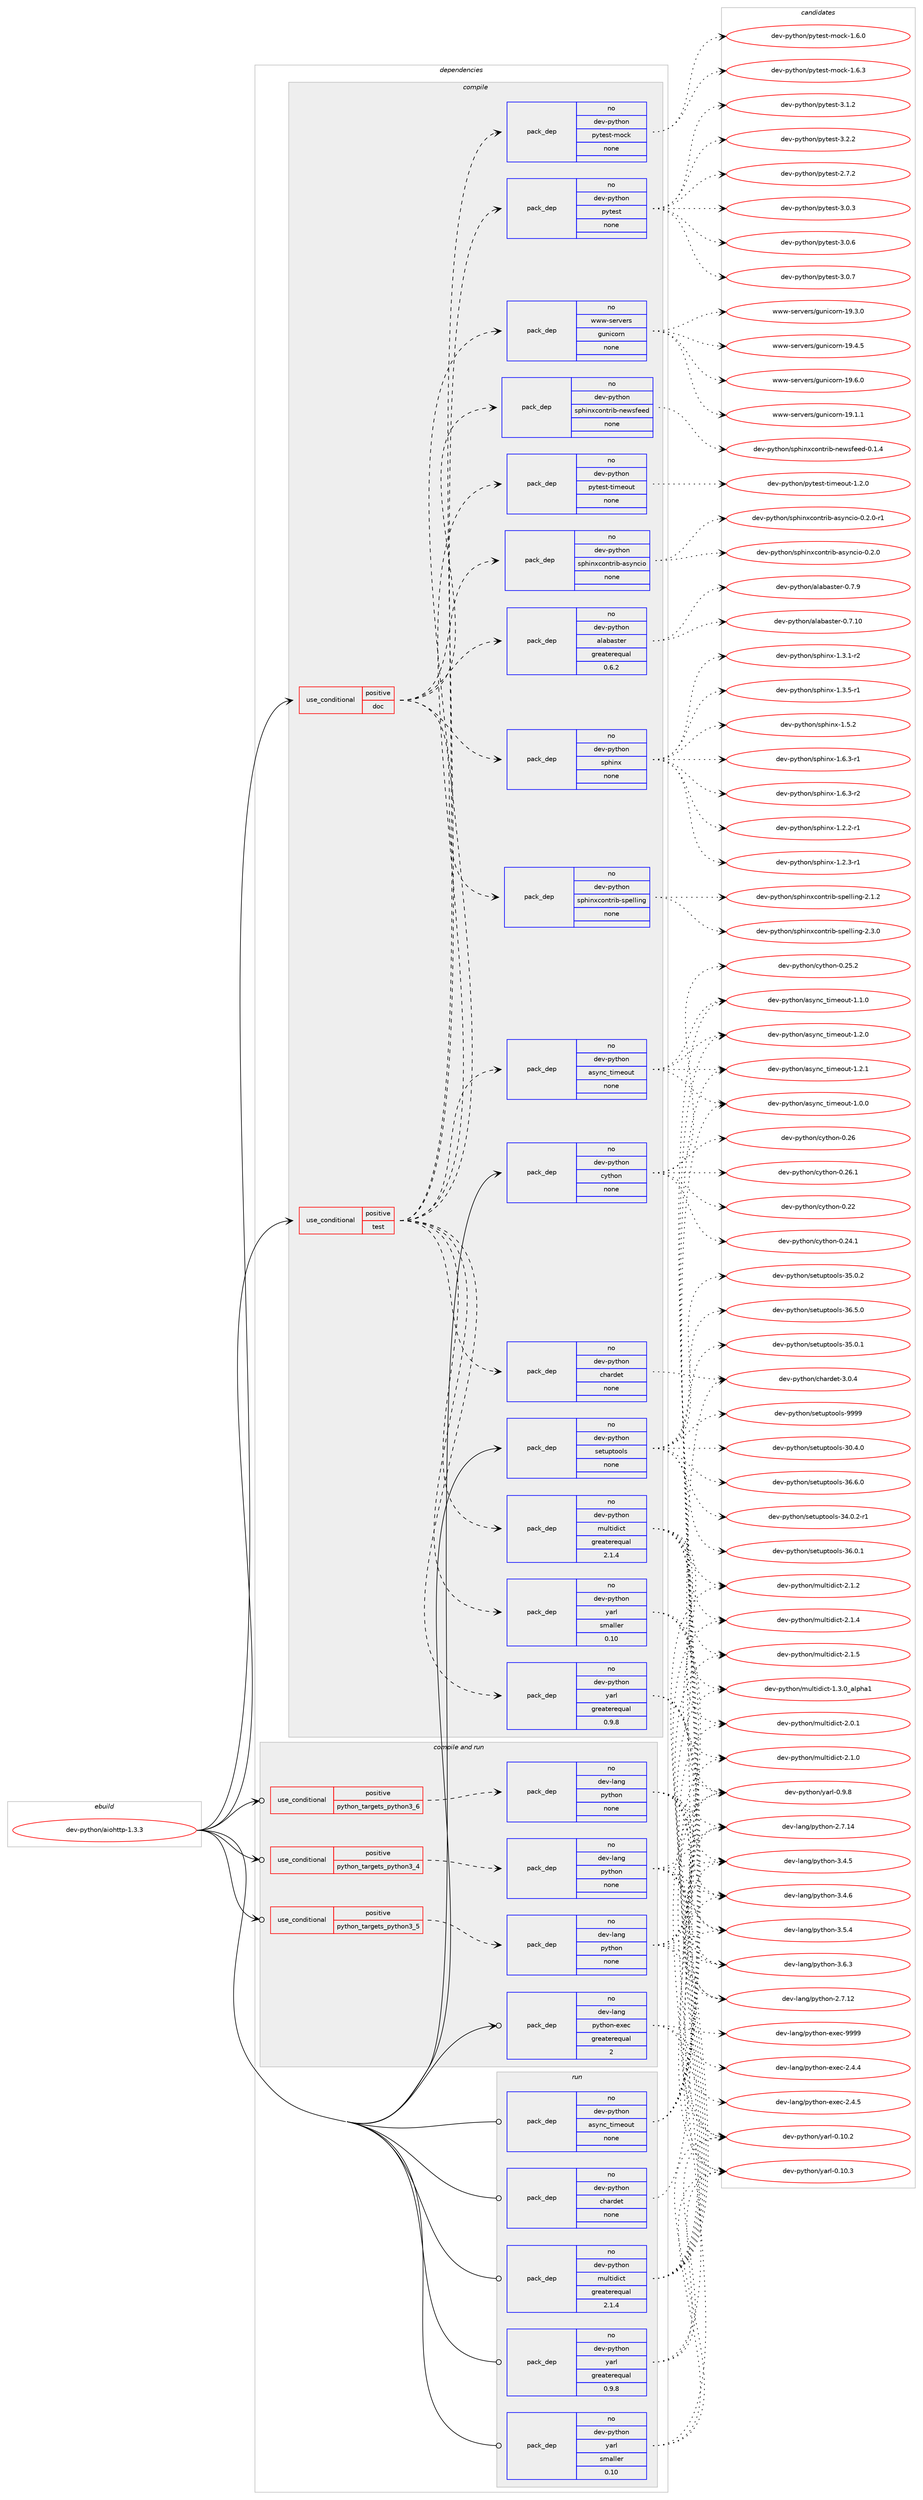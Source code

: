 digraph prolog {

# *************
# Graph options
# *************

newrank=true;
concentrate=true;
compound=true;
graph [rankdir=LR,fontname=Helvetica,fontsize=10,ranksep=1.5];#, ranksep=2.5, nodesep=0.2];
edge  [arrowhead=vee];
node  [fontname=Helvetica,fontsize=10];

# **********
# The ebuild
# **********

subgraph cluster_leftcol {
color=gray;
rank=same;
label=<<i>ebuild</i>>;
id [label="dev-python/aiohttp-1.3.3", color=red, width=4, href="../dev-python/aiohttp-1.3.3.svg"];
}

# ****************
# The dependencies
# ****************

subgraph cluster_midcol {
color=gray;
label=<<i>dependencies</i>>;
subgraph cluster_compile {
fillcolor="#eeeeee";
style=filled;
label=<<i>compile</i>>;
subgraph cond29252 {
dependency145790 [label=<<TABLE BORDER="0" CELLBORDER="1" CELLSPACING="0" CELLPADDING="4"><TR><TD ROWSPAN="3" CELLPADDING="10">use_conditional</TD></TR><TR><TD>positive</TD></TR><TR><TD>doc</TD></TR></TABLE>>, shape=none, color=red];
subgraph pack112721 {
dependency145791 [label=<<TABLE BORDER="0" CELLBORDER="1" CELLSPACING="0" CELLPADDING="4" WIDTH="220"><TR><TD ROWSPAN="6" CELLPADDING="30">pack_dep</TD></TR><TR><TD WIDTH="110">no</TD></TR><TR><TD>dev-python</TD></TR><TR><TD>alabaster</TD></TR><TR><TD>greaterequal</TD></TR><TR><TD>0.6.2</TD></TR></TABLE>>, shape=none, color=blue];
}
dependency145790:e -> dependency145791:w [weight=20,style="dashed",arrowhead="vee"];
subgraph pack112722 {
dependency145792 [label=<<TABLE BORDER="0" CELLBORDER="1" CELLSPACING="0" CELLPADDING="4" WIDTH="220"><TR><TD ROWSPAN="6" CELLPADDING="30">pack_dep</TD></TR><TR><TD WIDTH="110">no</TD></TR><TR><TD>dev-python</TD></TR><TR><TD>sphinxcontrib-asyncio</TD></TR><TR><TD>none</TD></TR><TR><TD></TD></TR></TABLE>>, shape=none, color=blue];
}
dependency145790:e -> dependency145792:w [weight=20,style="dashed",arrowhead="vee"];
subgraph pack112723 {
dependency145793 [label=<<TABLE BORDER="0" CELLBORDER="1" CELLSPACING="0" CELLPADDING="4" WIDTH="220"><TR><TD ROWSPAN="6" CELLPADDING="30">pack_dep</TD></TR><TR><TD WIDTH="110">no</TD></TR><TR><TD>dev-python</TD></TR><TR><TD>sphinxcontrib-newsfeed</TD></TR><TR><TD>none</TD></TR><TR><TD></TD></TR></TABLE>>, shape=none, color=blue];
}
dependency145790:e -> dependency145793:w [weight=20,style="dashed",arrowhead="vee"];
subgraph pack112724 {
dependency145794 [label=<<TABLE BORDER="0" CELLBORDER="1" CELLSPACING="0" CELLPADDING="4" WIDTH="220"><TR><TD ROWSPAN="6" CELLPADDING="30">pack_dep</TD></TR><TR><TD WIDTH="110">no</TD></TR><TR><TD>dev-python</TD></TR><TR><TD>sphinxcontrib-spelling</TD></TR><TR><TD>none</TD></TR><TR><TD></TD></TR></TABLE>>, shape=none, color=blue];
}
dependency145790:e -> dependency145794:w [weight=20,style="dashed",arrowhead="vee"];
subgraph pack112725 {
dependency145795 [label=<<TABLE BORDER="0" CELLBORDER="1" CELLSPACING="0" CELLPADDING="4" WIDTH="220"><TR><TD ROWSPAN="6" CELLPADDING="30">pack_dep</TD></TR><TR><TD WIDTH="110">no</TD></TR><TR><TD>dev-python</TD></TR><TR><TD>sphinx</TD></TR><TR><TD>none</TD></TR><TR><TD></TD></TR></TABLE>>, shape=none, color=blue];
}
dependency145790:e -> dependency145795:w [weight=20,style="dashed",arrowhead="vee"];
}
id:e -> dependency145790:w [weight=20,style="solid",arrowhead="vee"];
subgraph cond29253 {
dependency145796 [label=<<TABLE BORDER="0" CELLBORDER="1" CELLSPACING="0" CELLPADDING="4"><TR><TD ROWSPAN="3" CELLPADDING="10">use_conditional</TD></TR><TR><TD>positive</TD></TR><TR><TD>test</TD></TR></TABLE>>, shape=none, color=red];
subgraph pack112726 {
dependency145797 [label=<<TABLE BORDER="0" CELLBORDER="1" CELLSPACING="0" CELLPADDING="4" WIDTH="220"><TR><TD ROWSPAN="6" CELLPADDING="30">pack_dep</TD></TR><TR><TD WIDTH="110">no</TD></TR><TR><TD>dev-python</TD></TR><TR><TD>async_timeout</TD></TR><TR><TD>none</TD></TR><TR><TD></TD></TR></TABLE>>, shape=none, color=blue];
}
dependency145796:e -> dependency145797:w [weight=20,style="dashed",arrowhead="vee"];
subgraph pack112727 {
dependency145798 [label=<<TABLE BORDER="0" CELLBORDER="1" CELLSPACING="0" CELLPADDING="4" WIDTH="220"><TR><TD ROWSPAN="6" CELLPADDING="30">pack_dep</TD></TR><TR><TD WIDTH="110">no</TD></TR><TR><TD>dev-python</TD></TR><TR><TD>chardet</TD></TR><TR><TD>none</TD></TR><TR><TD></TD></TR></TABLE>>, shape=none, color=blue];
}
dependency145796:e -> dependency145798:w [weight=20,style="dashed",arrowhead="vee"];
subgraph pack112728 {
dependency145799 [label=<<TABLE BORDER="0" CELLBORDER="1" CELLSPACING="0" CELLPADDING="4" WIDTH="220"><TR><TD ROWSPAN="6" CELLPADDING="30">pack_dep</TD></TR><TR><TD WIDTH="110">no</TD></TR><TR><TD>dev-python</TD></TR><TR><TD>multidict</TD></TR><TR><TD>greaterequal</TD></TR><TR><TD>2.1.4</TD></TR></TABLE>>, shape=none, color=blue];
}
dependency145796:e -> dependency145799:w [weight=20,style="dashed",arrowhead="vee"];
subgraph pack112729 {
dependency145800 [label=<<TABLE BORDER="0" CELLBORDER="1" CELLSPACING="0" CELLPADDING="4" WIDTH="220"><TR><TD ROWSPAN="6" CELLPADDING="30">pack_dep</TD></TR><TR><TD WIDTH="110">no</TD></TR><TR><TD>dev-python</TD></TR><TR><TD>yarl</TD></TR><TR><TD>greaterequal</TD></TR><TR><TD>0.9.8</TD></TR></TABLE>>, shape=none, color=blue];
}
dependency145796:e -> dependency145800:w [weight=20,style="dashed",arrowhead="vee"];
subgraph pack112730 {
dependency145801 [label=<<TABLE BORDER="0" CELLBORDER="1" CELLSPACING="0" CELLPADDING="4" WIDTH="220"><TR><TD ROWSPAN="6" CELLPADDING="30">pack_dep</TD></TR><TR><TD WIDTH="110">no</TD></TR><TR><TD>dev-python</TD></TR><TR><TD>yarl</TD></TR><TR><TD>smaller</TD></TR><TR><TD>0.10</TD></TR></TABLE>>, shape=none, color=blue];
}
dependency145796:e -> dependency145801:w [weight=20,style="dashed",arrowhead="vee"];
subgraph pack112731 {
dependency145802 [label=<<TABLE BORDER="0" CELLBORDER="1" CELLSPACING="0" CELLPADDING="4" WIDTH="220"><TR><TD ROWSPAN="6" CELLPADDING="30">pack_dep</TD></TR><TR><TD WIDTH="110">no</TD></TR><TR><TD>dev-python</TD></TR><TR><TD>pytest</TD></TR><TR><TD>none</TD></TR><TR><TD></TD></TR></TABLE>>, shape=none, color=blue];
}
dependency145796:e -> dependency145802:w [weight=20,style="dashed",arrowhead="vee"];
subgraph pack112732 {
dependency145803 [label=<<TABLE BORDER="0" CELLBORDER="1" CELLSPACING="0" CELLPADDING="4" WIDTH="220"><TR><TD ROWSPAN="6" CELLPADDING="30">pack_dep</TD></TR><TR><TD WIDTH="110">no</TD></TR><TR><TD>dev-python</TD></TR><TR><TD>pytest-mock</TD></TR><TR><TD>none</TD></TR><TR><TD></TD></TR></TABLE>>, shape=none, color=blue];
}
dependency145796:e -> dependency145803:w [weight=20,style="dashed",arrowhead="vee"];
subgraph pack112733 {
dependency145804 [label=<<TABLE BORDER="0" CELLBORDER="1" CELLSPACING="0" CELLPADDING="4" WIDTH="220"><TR><TD ROWSPAN="6" CELLPADDING="30">pack_dep</TD></TR><TR><TD WIDTH="110">no</TD></TR><TR><TD>dev-python</TD></TR><TR><TD>pytest-timeout</TD></TR><TR><TD>none</TD></TR><TR><TD></TD></TR></TABLE>>, shape=none, color=blue];
}
dependency145796:e -> dependency145804:w [weight=20,style="dashed",arrowhead="vee"];
subgraph pack112734 {
dependency145805 [label=<<TABLE BORDER="0" CELLBORDER="1" CELLSPACING="0" CELLPADDING="4" WIDTH="220"><TR><TD ROWSPAN="6" CELLPADDING="30">pack_dep</TD></TR><TR><TD WIDTH="110">no</TD></TR><TR><TD>www-servers</TD></TR><TR><TD>gunicorn</TD></TR><TR><TD>none</TD></TR><TR><TD></TD></TR></TABLE>>, shape=none, color=blue];
}
dependency145796:e -> dependency145805:w [weight=20,style="dashed",arrowhead="vee"];
}
id:e -> dependency145796:w [weight=20,style="solid",arrowhead="vee"];
subgraph pack112735 {
dependency145806 [label=<<TABLE BORDER="0" CELLBORDER="1" CELLSPACING="0" CELLPADDING="4" WIDTH="220"><TR><TD ROWSPAN="6" CELLPADDING="30">pack_dep</TD></TR><TR><TD WIDTH="110">no</TD></TR><TR><TD>dev-python</TD></TR><TR><TD>cython</TD></TR><TR><TD>none</TD></TR><TR><TD></TD></TR></TABLE>>, shape=none, color=blue];
}
id:e -> dependency145806:w [weight=20,style="solid",arrowhead="vee"];
subgraph pack112736 {
dependency145807 [label=<<TABLE BORDER="0" CELLBORDER="1" CELLSPACING="0" CELLPADDING="4" WIDTH="220"><TR><TD ROWSPAN="6" CELLPADDING="30">pack_dep</TD></TR><TR><TD WIDTH="110">no</TD></TR><TR><TD>dev-python</TD></TR><TR><TD>setuptools</TD></TR><TR><TD>none</TD></TR><TR><TD></TD></TR></TABLE>>, shape=none, color=blue];
}
id:e -> dependency145807:w [weight=20,style="solid",arrowhead="vee"];
}
subgraph cluster_compileandrun {
fillcolor="#eeeeee";
style=filled;
label=<<i>compile and run</i>>;
subgraph cond29254 {
dependency145808 [label=<<TABLE BORDER="0" CELLBORDER="1" CELLSPACING="0" CELLPADDING="4"><TR><TD ROWSPAN="3" CELLPADDING="10">use_conditional</TD></TR><TR><TD>positive</TD></TR><TR><TD>python_targets_python3_4</TD></TR></TABLE>>, shape=none, color=red];
subgraph pack112737 {
dependency145809 [label=<<TABLE BORDER="0" CELLBORDER="1" CELLSPACING="0" CELLPADDING="4" WIDTH="220"><TR><TD ROWSPAN="6" CELLPADDING="30">pack_dep</TD></TR><TR><TD WIDTH="110">no</TD></TR><TR><TD>dev-lang</TD></TR><TR><TD>python</TD></TR><TR><TD>none</TD></TR><TR><TD></TD></TR></TABLE>>, shape=none, color=blue];
}
dependency145808:e -> dependency145809:w [weight=20,style="dashed",arrowhead="vee"];
}
id:e -> dependency145808:w [weight=20,style="solid",arrowhead="odotvee"];
subgraph cond29255 {
dependency145810 [label=<<TABLE BORDER="0" CELLBORDER="1" CELLSPACING="0" CELLPADDING="4"><TR><TD ROWSPAN="3" CELLPADDING="10">use_conditional</TD></TR><TR><TD>positive</TD></TR><TR><TD>python_targets_python3_5</TD></TR></TABLE>>, shape=none, color=red];
subgraph pack112738 {
dependency145811 [label=<<TABLE BORDER="0" CELLBORDER="1" CELLSPACING="0" CELLPADDING="4" WIDTH="220"><TR><TD ROWSPAN="6" CELLPADDING="30">pack_dep</TD></TR><TR><TD WIDTH="110">no</TD></TR><TR><TD>dev-lang</TD></TR><TR><TD>python</TD></TR><TR><TD>none</TD></TR><TR><TD></TD></TR></TABLE>>, shape=none, color=blue];
}
dependency145810:e -> dependency145811:w [weight=20,style="dashed",arrowhead="vee"];
}
id:e -> dependency145810:w [weight=20,style="solid",arrowhead="odotvee"];
subgraph cond29256 {
dependency145812 [label=<<TABLE BORDER="0" CELLBORDER="1" CELLSPACING="0" CELLPADDING="4"><TR><TD ROWSPAN="3" CELLPADDING="10">use_conditional</TD></TR><TR><TD>positive</TD></TR><TR><TD>python_targets_python3_6</TD></TR></TABLE>>, shape=none, color=red];
subgraph pack112739 {
dependency145813 [label=<<TABLE BORDER="0" CELLBORDER="1" CELLSPACING="0" CELLPADDING="4" WIDTH="220"><TR><TD ROWSPAN="6" CELLPADDING="30">pack_dep</TD></TR><TR><TD WIDTH="110">no</TD></TR><TR><TD>dev-lang</TD></TR><TR><TD>python</TD></TR><TR><TD>none</TD></TR><TR><TD></TD></TR></TABLE>>, shape=none, color=blue];
}
dependency145812:e -> dependency145813:w [weight=20,style="dashed",arrowhead="vee"];
}
id:e -> dependency145812:w [weight=20,style="solid",arrowhead="odotvee"];
subgraph pack112740 {
dependency145814 [label=<<TABLE BORDER="0" CELLBORDER="1" CELLSPACING="0" CELLPADDING="4" WIDTH="220"><TR><TD ROWSPAN="6" CELLPADDING="30">pack_dep</TD></TR><TR><TD WIDTH="110">no</TD></TR><TR><TD>dev-lang</TD></TR><TR><TD>python-exec</TD></TR><TR><TD>greaterequal</TD></TR><TR><TD>2</TD></TR></TABLE>>, shape=none, color=blue];
}
id:e -> dependency145814:w [weight=20,style="solid",arrowhead="odotvee"];
}
subgraph cluster_run {
fillcolor="#eeeeee";
style=filled;
label=<<i>run</i>>;
subgraph pack112741 {
dependency145815 [label=<<TABLE BORDER="0" CELLBORDER="1" CELLSPACING="0" CELLPADDING="4" WIDTH="220"><TR><TD ROWSPAN="6" CELLPADDING="30">pack_dep</TD></TR><TR><TD WIDTH="110">no</TD></TR><TR><TD>dev-python</TD></TR><TR><TD>async_timeout</TD></TR><TR><TD>none</TD></TR><TR><TD></TD></TR></TABLE>>, shape=none, color=blue];
}
id:e -> dependency145815:w [weight=20,style="solid",arrowhead="odot"];
subgraph pack112742 {
dependency145816 [label=<<TABLE BORDER="0" CELLBORDER="1" CELLSPACING="0" CELLPADDING="4" WIDTH="220"><TR><TD ROWSPAN="6" CELLPADDING="30">pack_dep</TD></TR><TR><TD WIDTH="110">no</TD></TR><TR><TD>dev-python</TD></TR><TR><TD>chardet</TD></TR><TR><TD>none</TD></TR><TR><TD></TD></TR></TABLE>>, shape=none, color=blue];
}
id:e -> dependency145816:w [weight=20,style="solid",arrowhead="odot"];
subgraph pack112743 {
dependency145817 [label=<<TABLE BORDER="0" CELLBORDER="1" CELLSPACING="0" CELLPADDING="4" WIDTH="220"><TR><TD ROWSPAN="6" CELLPADDING="30">pack_dep</TD></TR><TR><TD WIDTH="110">no</TD></TR><TR><TD>dev-python</TD></TR><TR><TD>multidict</TD></TR><TR><TD>greaterequal</TD></TR><TR><TD>2.1.4</TD></TR></TABLE>>, shape=none, color=blue];
}
id:e -> dependency145817:w [weight=20,style="solid",arrowhead="odot"];
subgraph pack112744 {
dependency145818 [label=<<TABLE BORDER="0" CELLBORDER="1" CELLSPACING="0" CELLPADDING="4" WIDTH="220"><TR><TD ROWSPAN="6" CELLPADDING="30">pack_dep</TD></TR><TR><TD WIDTH="110">no</TD></TR><TR><TD>dev-python</TD></TR><TR><TD>yarl</TD></TR><TR><TD>greaterequal</TD></TR><TR><TD>0.9.8</TD></TR></TABLE>>, shape=none, color=blue];
}
id:e -> dependency145818:w [weight=20,style="solid",arrowhead="odot"];
subgraph pack112745 {
dependency145819 [label=<<TABLE BORDER="0" CELLBORDER="1" CELLSPACING="0" CELLPADDING="4" WIDTH="220"><TR><TD ROWSPAN="6" CELLPADDING="30">pack_dep</TD></TR><TR><TD WIDTH="110">no</TD></TR><TR><TD>dev-python</TD></TR><TR><TD>yarl</TD></TR><TR><TD>smaller</TD></TR><TR><TD>0.10</TD></TR></TABLE>>, shape=none, color=blue];
}
id:e -> dependency145819:w [weight=20,style="solid",arrowhead="odot"];
}
}

# **************
# The candidates
# **************

subgraph cluster_choices {
rank=same;
color=gray;
label=<<i>candidates</i>>;

subgraph choice112721 {
color=black;
nodesep=1;
choice10010111845112121116104111110479710897989711511610111445484655464948 [label="dev-python/alabaster-0.7.10", color=red, width=4,href="../dev-python/alabaster-0.7.10.svg"];
choice100101118451121211161041111104797108979897115116101114454846554657 [label="dev-python/alabaster-0.7.9", color=red, width=4,href="../dev-python/alabaster-0.7.9.svg"];
dependency145791:e -> choice10010111845112121116104111110479710897989711511610111445484655464948:w [style=dotted,weight="100"];
dependency145791:e -> choice100101118451121211161041111104797108979897115116101114454846554657:w [style=dotted,weight="100"];
}
subgraph choice112722 {
color=black;
nodesep=1;
choice10010111845112121116104111110471151121041051101209911111011611410598459711512111099105111454846504648 [label="dev-python/sphinxcontrib-asyncio-0.2.0", color=red, width=4,href="../dev-python/sphinxcontrib-asyncio-0.2.0.svg"];
choice100101118451121211161041111104711511210410511012099111110116114105984597115121110991051114548465046484511449 [label="dev-python/sphinxcontrib-asyncio-0.2.0-r1", color=red, width=4,href="../dev-python/sphinxcontrib-asyncio-0.2.0-r1.svg"];
dependency145792:e -> choice10010111845112121116104111110471151121041051101209911111011611410598459711512111099105111454846504648:w [style=dotted,weight="100"];
dependency145792:e -> choice100101118451121211161041111104711511210410511012099111110116114105984597115121110991051114548465046484511449:w [style=dotted,weight="100"];
}
subgraph choice112723 {
color=black;
nodesep=1;
choice1001011184511212111610411111047115112104105110120991111101161141059845110101119115102101101100454846494652 [label="dev-python/sphinxcontrib-newsfeed-0.1.4", color=red, width=4,href="../dev-python/sphinxcontrib-newsfeed-0.1.4.svg"];
dependency145793:e -> choice1001011184511212111610411111047115112104105110120991111101161141059845110101119115102101101100454846494652:w [style=dotted,weight="100"];
}
subgraph choice112724 {
color=black;
nodesep=1;
choice1001011184511212111610411111047115112104105110120991111101161141059845115112101108108105110103455046494650 [label="dev-python/sphinxcontrib-spelling-2.1.2", color=red, width=4,href="../dev-python/sphinxcontrib-spelling-2.1.2.svg"];
choice1001011184511212111610411111047115112104105110120991111101161141059845115112101108108105110103455046514648 [label="dev-python/sphinxcontrib-spelling-2.3.0", color=red, width=4,href="../dev-python/sphinxcontrib-spelling-2.3.0.svg"];
dependency145794:e -> choice1001011184511212111610411111047115112104105110120991111101161141059845115112101108108105110103455046494650:w [style=dotted,weight="100"];
dependency145794:e -> choice1001011184511212111610411111047115112104105110120991111101161141059845115112101108108105110103455046514648:w [style=dotted,weight="100"];
}
subgraph choice112725 {
color=black;
nodesep=1;
choice10010111845112121116104111110471151121041051101204549465046504511449 [label="dev-python/sphinx-1.2.2-r1", color=red, width=4,href="../dev-python/sphinx-1.2.2-r1.svg"];
choice10010111845112121116104111110471151121041051101204549465046514511449 [label="dev-python/sphinx-1.2.3-r1", color=red, width=4,href="../dev-python/sphinx-1.2.3-r1.svg"];
choice10010111845112121116104111110471151121041051101204549465146494511450 [label="dev-python/sphinx-1.3.1-r2", color=red, width=4,href="../dev-python/sphinx-1.3.1-r2.svg"];
choice10010111845112121116104111110471151121041051101204549465146534511449 [label="dev-python/sphinx-1.3.5-r1", color=red, width=4,href="../dev-python/sphinx-1.3.5-r1.svg"];
choice1001011184511212111610411111047115112104105110120454946534650 [label="dev-python/sphinx-1.5.2", color=red, width=4,href="../dev-python/sphinx-1.5.2.svg"];
choice10010111845112121116104111110471151121041051101204549465446514511449 [label="dev-python/sphinx-1.6.3-r1", color=red, width=4,href="../dev-python/sphinx-1.6.3-r1.svg"];
choice10010111845112121116104111110471151121041051101204549465446514511450 [label="dev-python/sphinx-1.6.3-r2", color=red, width=4,href="../dev-python/sphinx-1.6.3-r2.svg"];
dependency145795:e -> choice10010111845112121116104111110471151121041051101204549465046504511449:w [style=dotted,weight="100"];
dependency145795:e -> choice10010111845112121116104111110471151121041051101204549465046514511449:w [style=dotted,weight="100"];
dependency145795:e -> choice10010111845112121116104111110471151121041051101204549465146494511450:w [style=dotted,weight="100"];
dependency145795:e -> choice10010111845112121116104111110471151121041051101204549465146534511449:w [style=dotted,weight="100"];
dependency145795:e -> choice1001011184511212111610411111047115112104105110120454946534650:w [style=dotted,weight="100"];
dependency145795:e -> choice10010111845112121116104111110471151121041051101204549465446514511449:w [style=dotted,weight="100"];
dependency145795:e -> choice10010111845112121116104111110471151121041051101204549465446514511450:w [style=dotted,weight="100"];
}
subgraph choice112726 {
color=black;
nodesep=1;
choice1001011184511212111610411111047971151211109995116105109101111117116454946484648 [label="dev-python/async_timeout-1.0.0", color=red, width=4,href="../dev-python/async_timeout-1.0.0.svg"];
choice1001011184511212111610411111047971151211109995116105109101111117116454946494648 [label="dev-python/async_timeout-1.1.0", color=red, width=4,href="../dev-python/async_timeout-1.1.0.svg"];
choice1001011184511212111610411111047971151211109995116105109101111117116454946504648 [label="dev-python/async_timeout-1.2.0", color=red, width=4,href="../dev-python/async_timeout-1.2.0.svg"];
choice1001011184511212111610411111047971151211109995116105109101111117116454946504649 [label="dev-python/async_timeout-1.2.1", color=red, width=4,href="../dev-python/async_timeout-1.2.1.svg"];
dependency145797:e -> choice1001011184511212111610411111047971151211109995116105109101111117116454946484648:w [style=dotted,weight="100"];
dependency145797:e -> choice1001011184511212111610411111047971151211109995116105109101111117116454946494648:w [style=dotted,weight="100"];
dependency145797:e -> choice1001011184511212111610411111047971151211109995116105109101111117116454946504648:w [style=dotted,weight="100"];
dependency145797:e -> choice1001011184511212111610411111047971151211109995116105109101111117116454946504649:w [style=dotted,weight="100"];
}
subgraph choice112727 {
color=black;
nodesep=1;
choice10010111845112121116104111110479910497114100101116455146484652 [label="dev-python/chardet-3.0.4", color=red, width=4,href="../dev-python/chardet-3.0.4.svg"];
dependency145798:e -> choice10010111845112121116104111110479910497114100101116455146484652:w [style=dotted,weight="100"];
}
subgraph choice112728 {
color=black;
nodesep=1;
choice10010111845112121116104111110471091171081161051001059911645494651464895971081121049749 [label="dev-python/multidict-1.3.0_alpha1", color=red, width=4,href="../dev-python/multidict-1.3.0_alpha1.svg"];
choice100101118451121211161041111104710911710811610510010599116455046484649 [label="dev-python/multidict-2.0.1", color=red, width=4,href="../dev-python/multidict-2.0.1.svg"];
choice100101118451121211161041111104710911710811610510010599116455046494648 [label="dev-python/multidict-2.1.0", color=red, width=4,href="../dev-python/multidict-2.1.0.svg"];
choice100101118451121211161041111104710911710811610510010599116455046494650 [label="dev-python/multidict-2.1.2", color=red, width=4,href="../dev-python/multidict-2.1.2.svg"];
choice100101118451121211161041111104710911710811610510010599116455046494652 [label="dev-python/multidict-2.1.4", color=red, width=4,href="../dev-python/multidict-2.1.4.svg"];
choice100101118451121211161041111104710911710811610510010599116455046494653 [label="dev-python/multidict-2.1.5", color=red, width=4,href="../dev-python/multidict-2.1.5.svg"];
dependency145799:e -> choice10010111845112121116104111110471091171081161051001059911645494651464895971081121049749:w [style=dotted,weight="100"];
dependency145799:e -> choice100101118451121211161041111104710911710811610510010599116455046484649:w [style=dotted,weight="100"];
dependency145799:e -> choice100101118451121211161041111104710911710811610510010599116455046494648:w [style=dotted,weight="100"];
dependency145799:e -> choice100101118451121211161041111104710911710811610510010599116455046494650:w [style=dotted,weight="100"];
dependency145799:e -> choice100101118451121211161041111104710911710811610510010599116455046494652:w [style=dotted,weight="100"];
dependency145799:e -> choice100101118451121211161041111104710911710811610510010599116455046494653:w [style=dotted,weight="100"];
}
subgraph choice112729 {
color=black;
nodesep=1;
choice10010111845112121116104111110471219711410845484649484650 [label="dev-python/yarl-0.10.2", color=red, width=4,href="../dev-python/yarl-0.10.2.svg"];
choice10010111845112121116104111110471219711410845484649484651 [label="dev-python/yarl-0.10.3", color=red, width=4,href="../dev-python/yarl-0.10.3.svg"];
choice100101118451121211161041111104712197114108454846574656 [label="dev-python/yarl-0.9.8", color=red, width=4,href="../dev-python/yarl-0.9.8.svg"];
dependency145800:e -> choice10010111845112121116104111110471219711410845484649484650:w [style=dotted,weight="100"];
dependency145800:e -> choice10010111845112121116104111110471219711410845484649484651:w [style=dotted,weight="100"];
dependency145800:e -> choice100101118451121211161041111104712197114108454846574656:w [style=dotted,weight="100"];
}
subgraph choice112730 {
color=black;
nodesep=1;
choice10010111845112121116104111110471219711410845484649484650 [label="dev-python/yarl-0.10.2", color=red, width=4,href="../dev-python/yarl-0.10.2.svg"];
choice10010111845112121116104111110471219711410845484649484651 [label="dev-python/yarl-0.10.3", color=red, width=4,href="../dev-python/yarl-0.10.3.svg"];
choice100101118451121211161041111104712197114108454846574656 [label="dev-python/yarl-0.9.8", color=red, width=4,href="../dev-python/yarl-0.9.8.svg"];
dependency145801:e -> choice10010111845112121116104111110471219711410845484649484650:w [style=dotted,weight="100"];
dependency145801:e -> choice10010111845112121116104111110471219711410845484649484651:w [style=dotted,weight="100"];
dependency145801:e -> choice100101118451121211161041111104712197114108454846574656:w [style=dotted,weight="100"];
}
subgraph choice112731 {
color=black;
nodesep=1;
choice1001011184511212111610411111047112121116101115116455046554650 [label="dev-python/pytest-2.7.2", color=red, width=4,href="../dev-python/pytest-2.7.2.svg"];
choice1001011184511212111610411111047112121116101115116455146484651 [label="dev-python/pytest-3.0.3", color=red, width=4,href="../dev-python/pytest-3.0.3.svg"];
choice1001011184511212111610411111047112121116101115116455146484654 [label="dev-python/pytest-3.0.6", color=red, width=4,href="../dev-python/pytest-3.0.6.svg"];
choice1001011184511212111610411111047112121116101115116455146484655 [label="dev-python/pytest-3.0.7", color=red, width=4,href="../dev-python/pytest-3.0.7.svg"];
choice1001011184511212111610411111047112121116101115116455146494650 [label="dev-python/pytest-3.1.2", color=red, width=4,href="../dev-python/pytest-3.1.2.svg"];
choice1001011184511212111610411111047112121116101115116455146504650 [label="dev-python/pytest-3.2.2", color=red, width=4,href="../dev-python/pytest-3.2.2.svg"];
dependency145802:e -> choice1001011184511212111610411111047112121116101115116455046554650:w [style=dotted,weight="100"];
dependency145802:e -> choice1001011184511212111610411111047112121116101115116455146484651:w [style=dotted,weight="100"];
dependency145802:e -> choice1001011184511212111610411111047112121116101115116455146484654:w [style=dotted,weight="100"];
dependency145802:e -> choice1001011184511212111610411111047112121116101115116455146484655:w [style=dotted,weight="100"];
dependency145802:e -> choice1001011184511212111610411111047112121116101115116455146494650:w [style=dotted,weight="100"];
dependency145802:e -> choice1001011184511212111610411111047112121116101115116455146504650:w [style=dotted,weight="100"];
}
subgraph choice112732 {
color=black;
nodesep=1;
choice10010111845112121116104111110471121211161011151164510911199107454946544648 [label="dev-python/pytest-mock-1.6.0", color=red, width=4,href="../dev-python/pytest-mock-1.6.0.svg"];
choice10010111845112121116104111110471121211161011151164510911199107454946544651 [label="dev-python/pytest-mock-1.6.3", color=red, width=4,href="../dev-python/pytest-mock-1.6.3.svg"];
dependency145803:e -> choice10010111845112121116104111110471121211161011151164510911199107454946544648:w [style=dotted,weight="100"];
dependency145803:e -> choice10010111845112121116104111110471121211161011151164510911199107454946544651:w [style=dotted,weight="100"];
}
subgraph choice112733 {
color=black;
nodesep=1;
choice100101118451121211161041111104711212111610111511645116105109101111117116454946504648 [label="dev-python/pytest-timeout-1.2.0", color=red, width=4,href="../dev-python/pytest-timeout-1.2.0.svg"];
dependency145804:e -> choice100101118451121211161041111104711212111610111511645116105109101111117116454946504648:w [style=dotted,weight="100"];
}
subgraph choice112734 {
color=black;
nodesep=1;
choice11911911945115101114118101114115471031171101059911111411045495746494649 [label="www-servers/gunicorn-19.1.1", color=red, width=4,href="../www-servers/gunicorn-19.1.1.svg"];
choice11911911945115101114118101114115471031171101059911111411045495746514648 [label="www-servers/gunicorn-19.3.0", color=red, width=4,href="../www-servers/gunicorn-19.3.0.svg"];
choice11911911945115101114118101114115471031171101059911111411045495746524653 [label="www-servers/gunicorn-19.4.5", color=red, width=4,href="../www-servers/gunicorn-19.4.5.svg"];
choice11911911945115101114118101114115471031171101059911111411045495746544648 [label="www-servers/gunicorn-19.6.0", color=red, width=4,href="../www-servers/gunicorn-19.6.0.svg"];
dependency145805:e -> choice11911911945115101114118101114115471031171101059911111411045495746494649:w [style=dotted,weight="100"];
dependency145805:e -> choice11911911945115101114118101114115471031171101059911111411045495746514648:w [style=dotted,weight="100"];
dependency145805:e -> choice11911911945115101114118101114115471031171101059911111411045495746524653:w [style=dotted,weight="100"];
dependency145805:e -> choice11911911945115101114118101114115471031171101059911111411045495746544648:w [style=dotted,weight="100"];
}
subgraph choice112735 {
color=black;
nodesep=1;
choice1001011184511212111610411111047991211161041111104548465050 [label="dev-python/cython-0.22", color=red, width=4,href="../dev-python/cython-0.22.svg"];
choice10010111845112121116104111110479912111610411111045484650524649 [label="dev-python/cython-0.24.1", color=red, width=4,href="../dev-python/cython-0.24.1.svg"];
choice10010111845112121116104111110479912111610411111045484650534650 [label="dev-python/cython-0.25.2", color=red, width=4,href="../dev-python/cython-0.25.2.svg"];
choice1001011184511212111610411111047991211161041111104548465054 [label="dev-python/cython-0.26", color=red, width=4,href="../dev-python/cython-0.26.svg"];
choice10010111845112121116104111110479912111610411111045484650544649 [label="dev-python/cython-0.26.1", color=red, width=4,href="../dev-python/cython-0.26.1.svg"];
dependency145806:e -> choice1001011184511212111610411111047991211161041111104548465050:w [style=dotted,weight="100"];
dependency145806:e -> choice10010111845112121116104111110479912111610411111045484650524649:w [style=dotted,weight="100"];
dependency145806:e -> choice10010111845112121116104111110479912111610411111045484650534650:w [style=dotted,weight="100"];
dependency145806:e -> choice1001011184511212111610411111047991211161041111104548465054:w [style=dotted,weight="100"];
dependency145806:e -> choice10010111845112121116104111110479912111610411111045484650544649:w [style=dotted,weight="100"];
}
subgraph choice112736 {
color=black;
nodesep=1;
choice100101118451121211161041111104711510111611711211611111110811545514846524648 [label="dev-python/setuptools-30.4.0", color=red, width=4,href="../dev-python/setuptools-30.4.0.svg"];
choice1001011184511212111610411111047115101116117112116111111108115455152464846504511449 [label="dev-python/setuptools-34.0.2-r1", color=red, width=4,href="../dev-python/setuptools-34.0.2-r1.svg"];
choice100101118451121211161041111104711510111611711211611111110811545515346484649 [label="dev-python/setuptools-35.0.1", color=red, width=4,href="../dev-python/setuptools-35.0.1.svg"];
choice100101118451121211161041111104711510111611711211611111110811545515346484650 [label="dev-python/setuptools-35.0.2", color=red, width=4,href="../dev-python/setuptools-35.0.2.svg"];
choice100101118451121211161041111104711510111611711211611111110811545515446484649 [label="dev-python/setuptools-36.0.1", color=red, width=4,href="../dev-python/setuptools-36.0.1.svg"];
choice100101118451121211161041111104711510111611711211611111110811545515446534648 [label="dev-python/setuptools-36.5.0", color=red, width=4,href="../dev-python/setuptools-36.5.0.svg"];
choice100101118451121211161041111104711510111611711211611111110811545515446544648 [label="dev-python/setuptools-36.6.0", color=red, width=4,href="../dev-python/setuptools-36.6.0.svg"];
choice10010111845112121116104111110471151011161171121161111111081154557575757 [label="dev-python/setuptools-9999", color=red, width=4,href="../dev-python/setuptools-9999.svg"];
dependency145807:e -> choice100101118451121211161041111104711510111611711211611111110811545514846524648:w [style=dotted,weight="100"];
dependency145807:e -> choice1001011184511212111610411111047115101116117112116111111108115455152464846504511449:w [style=dotted,weight="100"];
dependency145807:e -> choice100101118451121211161041111104711510111611711211611111110811545515346484649:w [style=dotted,weight="100"];
dependency145807:e -> choice100101118451121211161041111104711510111611711211611111110811545515346484650:w [style=dotted,weight="100"];
dependency145807:e -> choice100101118451121211161041111104711510111611711211611111110811545515446484649:w [style=dotted,weight="100"];
dependency145807:e -> choice100101118451121211161041111104711510111611711211611111110811545515446534648:w [style=dotted,weight="100"];
dependency145807:e -> choice100101118451121211161041111104711510111611711211611111110811545515446544648:w [style=dotted,weight="100"];
dependency145807:e -> choice10010111845112121116104111110471151011161171121161111111081154557575757:w [style=dotted,weight="100"];
}
subgraph choice112737 {
color=black;
nodesep=1;
choice10010111845108971101034711212111610411111045504655464950 [label="dev-lang/python-2.7.12", color=red, width=4,href="../dev-lang/python-2.7.12.svg"];
choice10010111845108971101034711212111610411111045504655464952 [label="dev-lang/python-2.7.14", color=red, width=4,href="../dev-lang/python-2.7.14.svg"];
choice100101118451089711010347112121116104111110455146524653 [label="dev-lang/python-3.4.5", color=red, width=4,href="../dev-lang/python-3.4.5.svg"];
choice100101118451089711010347112121116104111110455146524654 [label="dev-lang/python-3.4.6", color=red, width=4,href="../dev-lang/python-3.4.6.svg"];
choice100101118451089711010347112121116104111110455146534652 [label="dev-lang/python-3.5.4", color=red, width=4,href="../dev-lang/python-3.5.4.svg"];
choice100101118451089711010347112121116104111110455146544651 [label="dev-lang/python-3.6.3", color=red, width=4,href="../dev-lang/python-3.6.3.svg"];
dependency145809:e -> choice10010111845108971101034711212111610411111045504655464950:w [style=dotted,weight="100"];
dependency145809:e -> choice10010111845108971101034711212111610411111045504655464952:w [style=dotted,weight="100"];
dependency145809:e -> choice100101118451089711010347112121116104111110455146524653:w [style=dotted,weight="100"];
dependency145809:e -> choice100101118451089711010347112121116104111110455146524654:w [style=dotted,weight="100"];
dependency145809:e -> choice100101118451089711010347112121116104111110455146534652:w [style=dotted,weight="100"];
dependency145809:e -> choice100101118451089711010347112121116104111110455146544651:w [style=dotted,weight="100"];
}
subgraph choice112738 {
color=black;
nodesep=1;
choice10010111845108971101034711212111610411111045504655464950 [label="dev-lang/python-2.7.12", color=red, width=4,href="../dev-lang/python-2.7.12.svg"];
choice10010111845108971101034711212111610411111045504655464952 [label="dev-lang/python-2.7.14", color=red, width=4,href="../dev-lang/python-2.7.14.svg"];
choice100101118451089711010347112121116104111110455146524653 [label="dev-lang/python-3.4.5", color=red, width=4,href="../dev-lang/python-3.4.5.svg"];
choice100101118451089711010347112121116104111110455146524654 [label="dev-lang/python-3.4.6", color=red, width=4,href="../dev-lang/python-3.4.6.svg"];
choice100101118451089711010347112121116104111110455146534652 [label="dev-lang/python-3.5.4", color=red, width=4,href="../dev-lang/python-3.5.4.svg"];
choice100101118451089711010347112121116104111110455146544651 [label="dev-lang/python-3.6.3", color=red, width=4,href="../dev-lang/python-3.6.3.svg"];
dependency145811:e -> choice10010111845108971101034711212111610411111045504655464950:w [style=dotted,weight="100"];
dependency145811:e -> choice10010111845108971101034711212111610411111045504655464952:w [style=dotted,weight="100"];
dependency145811:e -> choice100101118451089711010347112121116104111110455146524653:w [style=dotted,weight="100"];
dependency145811:e -> choice100101118451089711010347112121116104111110455146524654:w [style=dotted,weight="100"];
dependency145811:e -> choice100101118451089711010347112121116104111110455146534652:w [style=dotted,weight="100"];
dependency145811:e -> choice100101118451089711010347112121116104111110455146544651:w [style=dotted,weight="100"];
}
subgraph choice112739 {
color=black;
nodesep=1;
choice10010111845108971101034711212111610411111045504655464950 [label="dev-lang/python-2.7.12", color=red, width=4,href="../dev-lang/python-2.7.12.svg"];
choice10010111845108971101034711212111610411111045504655464952 [label="dev-lang/python-2.7.14", color=red, width=4,href="../dev-lang/python-2.7.14.svg"];
choice100101118451089711010347112121116104111110455146524653 [label="dev-lang/python-3.4.5", color=red, width=4,href="../dev-lang/python-3.4.5.svg"];
choice100101118451089711010347112121116104111110455146524654 [label="dev-lang/python-3.4.6", color=red, width=4,href="../dev-lang/python-3.4.6.svg"];
choice100101118451089711010347112121116104111110455146534652 [label="dev-lang/python-3.5.4", color=red, width=4,href="../dev-lang/python-3.5.4.svg"];
choice100101118451089711010347112121116104111110455146544651 [label="dev-lang/python-3.6.3", color=red, width=4,href="../dev-lang/python-3.6.3.svg"];
dependency145813:e -> choice10010111845108971101034711212111610411111045504655464950:w [style=dotted,weight="100"];
dependency145813:e -> choice10010111845108971101034711212111610411111045504655464952:w [style=dotted,weight="100"];
dependency145813:e -> choice100101118451089711010347112121116104111110455146524653:w [style=dotted,weight="100"];
dependency145813:e -> choice100101118451089711010347112121116104111110455146524654:w [style=dotted,weight="100"];
dependency145813:e -> choice100101118451089711010347112121116104111110455146534652:w [style=dotted,weight="100"];
dependency145813:e -> choice100101118451089711010347112121116104111110455146544651:w [style=dotted,weight="100"];
}
subgraph choice112740 {
color=black;
nodesep=1;
choice1001011184510897110103471121211161041111104510112010199455046524652 [label="dev-lang/python-exec-2.4.4", color=red, width=4,href="../dev-lang/python-exec-2.4.4.svg"];
choice1001011184510897110103471121211161041111104510112010199455046524653 [label="dev-lang/python-exec-2.4.5", color=red, width=4,href="../dev-lang/python-exec-2.4.5.svg"];
choice10010111845108971101034711212111610411111045101120101994557575757 [label="dev-lang/python-exec-9999", color=red, width=4,href="../dev-lang/python-exec-9999.svg"];
dependency145814:e -> choice1001011184510897110103471121211161041111104510112010199455046524652:w [style=dotted,weight="100"];
dependency145814:e -> choice1001011184510897110103471121211161041111104510112010199455046524653:w [style=dotted,weight="100"];
dependency145814:e -> choice10010111845108971101034711212111610411111045101120101994557575757:w [style=dotted,weight="100"];
}
subgraph choice112741 {
color=black;
nodesep=1;
choice1001011184511212111610411111047971151211109995116105109101111117116454946484648 [label="dev-python/async_timeout-1.0.0", color=red, width=4,href="../dev-python/async_timeout-1.0.0.svg"];
choice1001011184511212111610411111047971151211109995116105109101111117116454946494648 [label="dev-python/async_timeout-1.1.0", color=red, width=4,href="../dev-python/async_timeout-1.1.0.svg"];
choice1001011184511212111610411111047971151211109995116105109101111117116454946504648 [label="dev-python/async_timeout-1.2.0", color=red, width=4,href="../dev-python/async_timeout-1.2.0.svg"];
choice1001011184511212111610411111047971151211109995116105109101111117116454946504649 [label="dev-python/async_timeout-1.2.1", color=red, width=4,href="../dev-python/async_timeout-1.2.1.svg"];
dependency145815:e -> choice1001011184511212111610411111047971151211109995116105109101111117116454946484648:w [style=dotted,weight="100"];
dependency145815:e -> choice1001011184511212111610411111047971151211109995116105109101111117116454946494648:w [style=dotted,weight="100"];
dependency145815:e -> choice1001011184511212111610411111047971151211109995116105109101111117116454946504648:w [style=dotted,weight="100"];
dependency145815:e -> choice1001011184511212111610411111047971151211109995116105109101111117116454946504649:w [style=dotted,weight="100"];
}
subgraph choice112742 {
color=black;
nodesep=1;
choice10010111845112121116104111110479910497114100101116455146484652 [label="dev-python/chardet-3.0.4", color=red, width=4,href="../dev-python/chardet-3.0.4.svg"];
dependency145816:e -> choice10010111845112121116104111110479910497114100101116455146484652:w [style=dotted,weight="100"];
}
subgraph choice112743 {
color=black;
nodesep=1;
choice10010111845112121116104111110471091171081161051001059911645494651464895971081121049749 [label="dev-python/multidict-1.3.0_alpha1", color=red, width=4,href="../dev-python/multidict-1.3.0_alpha1.svg"];
choice100101118451121211161041111104710911710811610510010599116455046484649 [label="dev-python/multidict-2.0.1", color=red, width=4,href="../dev-python/multidict-2.0.1.svg"];
choice100101118451121211161041111104710911710811610510010599116455046494648 [label="dev-python/multidict-2.1.0", color=red, width=4,href="../dev-python/multidict-2.1.0.svg"];
choice100101118451121211161041111104710911710811610510010599116455046494650 [label="dev-python/multidict-2.1.2", color=red, width=4,href="../dev-python/multidict-2.1.2.svg"];
choice100101118451121211161041111104710911710811610510010599116455046494652 [label="dev-python/multidict-2.1.4", color=red, width=4,href="../dev-python/multidict-2.1.4.svg"];
choice100101118451121211161041111104710911710811610510010599116455046494653 [label="dev-python/multidict-2.1.5", color=red, width=4,href="../dev-python/multidict-2.1.5.svg"];
dependency145817:e -> choice10010111845112121116104111110471091171081161051001059911645494651464895971081121049749:w [style=dotted,weight="100"];
dependency145817:e -> choice100101118451121211161041111104710911710811610510010599116455046484649:w [style=dotted,weight="100"];
dependency145817:e -> choice100101118451121211161041111104710911710811610510010599116455046494648:w [style=dotted,weight="100"];
dependency145817:e -> choice100101118451121211161041111104710911710811610510010599116455046494650:w [style=dotted,weight="100"];
dependency145817:e -> choice100101118451121211161041111104710911710811610510010599116455046494652:w [style=dotted,weight="100"];
dependency145817:e -> choice100101118451121211161041111104710911710811610510010599116455046494653:w [style=dotted,weight="100"];
}
subgraph choice112744 {
color=black;
nodesep=1;
choice10010111845112121116104111110471219711410845484649484650 [label="dev-python/yarl-0.10.2", color=red, width=4,href="../dev-python/yarl-0.10.2.svg"];
choice10010111845112121116104111110471219711410845484649484651 [label="dev-python/yarl-0.10.3", color=red, width=4,href="../dev-python/yarl-0.10.3.svg"];
choice100101118451121211161041111104712197114108454846574656 [label="dev-python/yarl-0.9.8", color=red, width=4,href="../dev-python/yarl-0.9.8.svg"];
dependency145818:e -> choice10010111845112121116104111110471219711410845484649484650:w [style=dotted,weight="100"];
dependency145818:e -> choice10010111845112121116104111110471219711410845484649484651:w [style=dotted,weight="100"];
dependency145818:e -> choice100101118451121211161041111104712197114108454846574656:w [style=dotted,weight="100"];
}
subgraph choice112745 {
color=black;
nodesep=1;
choice10010111845112121116104111110471219711410845484649484650 [label="dev-python/yarl-0.10.2", color=red, width=4,href="../dev-python/yarl-0.10.2.svg"];
choice10010111845112121116104111110471219711410845484649484651 [label="dev-python/yarl-0.10.3", color=red, width=4,href="../dev-python/yarl-0.10.3.svg"];
choice100101118451121211161041111104712197114108454846574656 [label="dev-python/yarl-0.9.8", color=red, width=4,href="../dev-python/yarl-0.9.8.svg"];
dependency145819:e -> choice10010111845112121116104111110471219711410845484649484650:w [style=dotted,weight="100"];
dependency145819:e -> choice10010111845112121116104111110471219711410845484649484651:w [style=dotted,weight="100"];
dependency145819:e -> choice100101118451121211161041111104712197114108454846574656:w [style=dotted,weight="100"];
}
}

}
